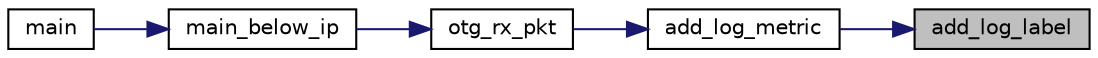 digraph "add_log_label"
{
 // LATEX_PDF_SIZE
  edge [fontname="Helvetica",fontsize="10",labelfontname="Helvetica",labelfontsize="10"];
  node [fontname="Helvetica",fontsize="10",shape=record];
  rankdir="RL";
  Node1 [label="add_log_label",height=0.2,width=0.4,color="black", fillcolor="grey75", style="filled", fontcolor="black",tooltip=" "];
  Node1 -> Node2 [dir="back",color="midnightblue",fontsize="10",style="solid",fontname="Helvetica"];
  Node2 [label="add_log_metric",height=0.2,width=0.4,color="black", fillcolor="white", style="filled",URL="$otg__kpi_8h.html#a05766e129e057a1d5304bbfff3378516",tooltip=" "];
  Node2 -> Node3 [dir="back",color="midnightblue",fontsize="10",style="solid",fontname="Helvetica"];
  Node3 [label="otg_rx_pkt",height=0.2,width=0.4,color="black", fillcolor="white", style="filled",URL="$otg__rx_8h.html#aaa02b7a865eb1b258b80bd784fd80a81",tooltip="check if the packet is well received and do measurements: one way delay, throughput,..."];
  Node3 -> Node4 [dir="back",color="midnightblue",fontsize="10",style="solid",fontname="Helvetica"];
  Node4 [label="main_below_ip",height=0.2,width=0.4,color="black", fillcolor="white", style="filled",URL="$UTIL_2OTG_2main_8c.html#a23bf5b2f255af32ebb99fa4c201c0e6e",tooltip=" "];
  Node4 -> Node5 [dir="back",color="midnightblue",fontsize="10",style="solid",fontname="Helvetica"];
  Node5 [label="main",height=0.2,width=0.4,color="black", fillcolor="white", style="filled",URL="$UTIL_2OTG_2main_8c.html#a3c04138a5bfe5d72780bb7e82a18e627",tooltip=" "];
}
